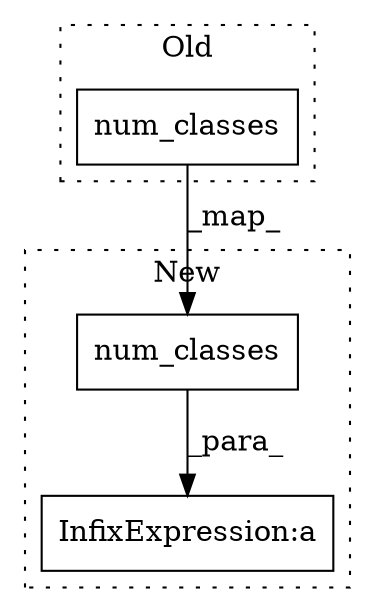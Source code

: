 digraph G {
subgraph cluster0 {
1 [label="num_classes" a="32" s="727" l="13" shape="box"];
label = "Old";
style="dotted";
}
subgraph cluster1 {
2 [label="num_classes" a="32" s="741" l="13" shape="box"];
3 [label="InfixExpression:a" a="27" s="906" l="3" shape="box"];
label = "New";
style="dotted";
}
1 -> 2 [label="_map_"];
2 -> 3 [label="_para_"];
}